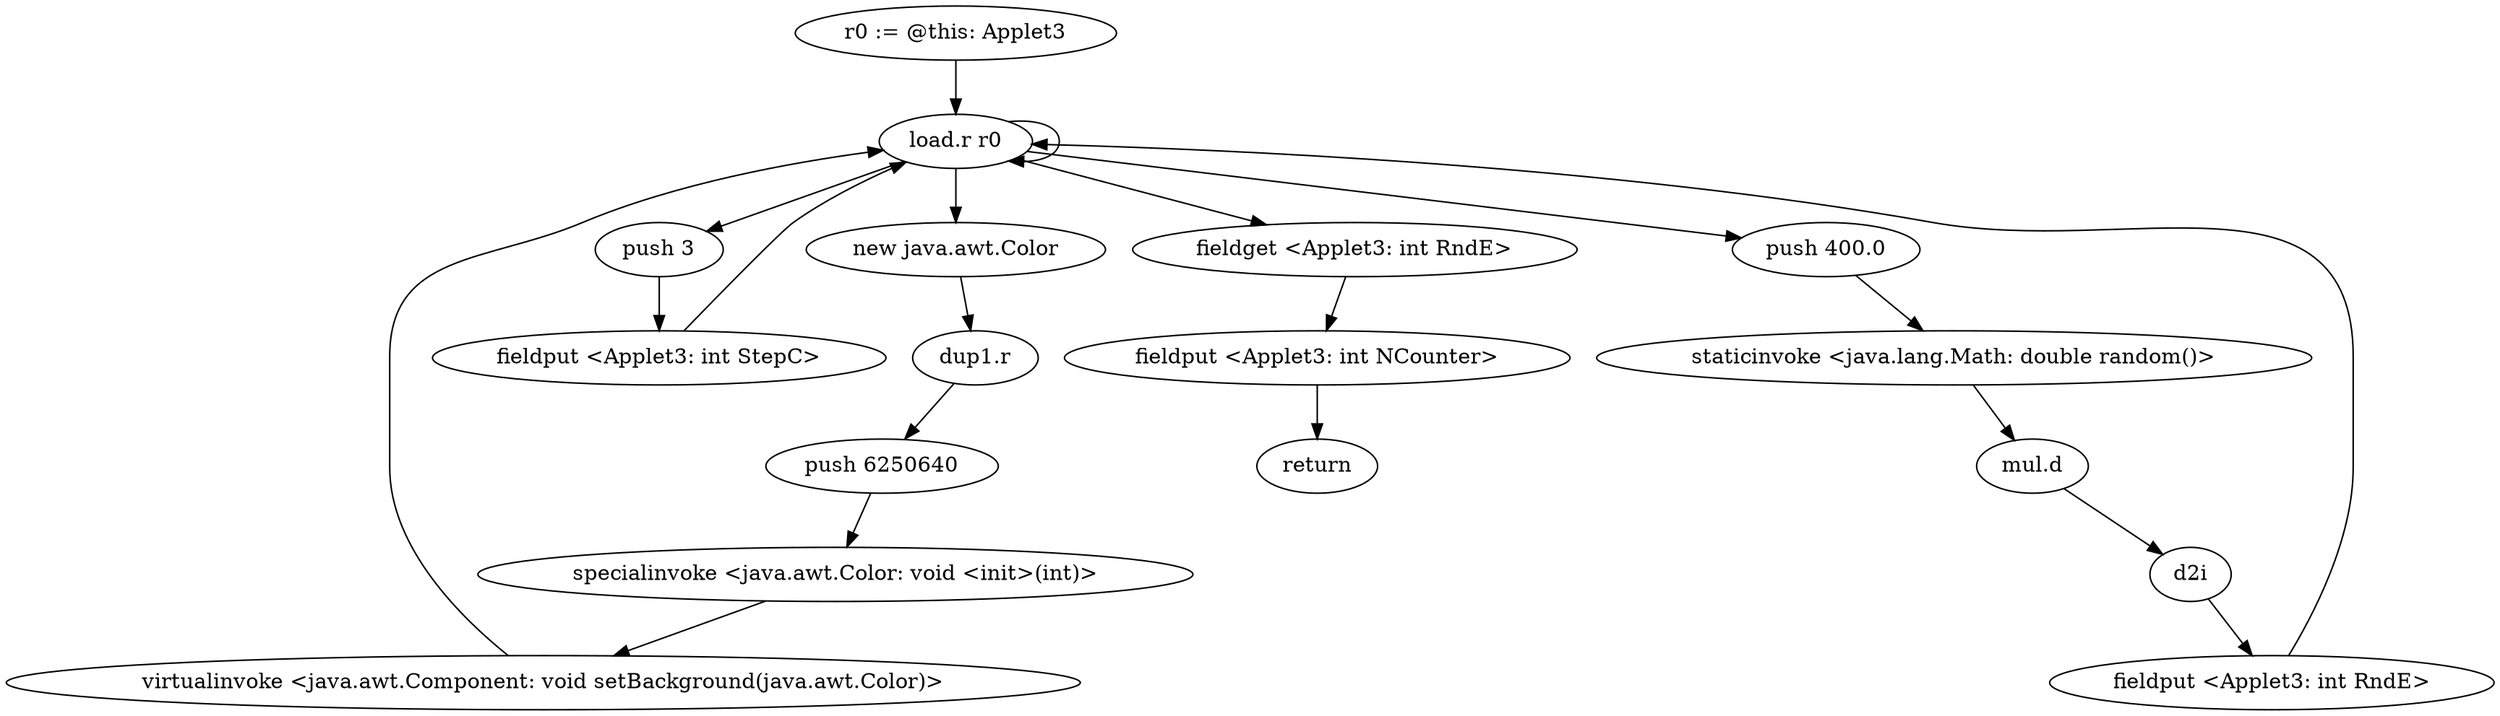 digraph "" {
    "r0 := @this: Applet3"
    "load.r r0"
    "r0 := @this: Applet3"->"load.r r0";
    "new java.awt.Color"
    "load.r r0"->"new java.awt.Color";
    "dup1.r"
    "new java.awt.Color"->"dup1.r";
    "push 6250640"
    "dup1.r"->"push 6250640";
    "specialinvoke <java.awt.Color: void <init>(int)>"
    "push 6250640"->"specialinvoke <java.awt.Color: void <init>(int)>";
    "virtualinvoke <java.awt.Component: void setBackground(java.awt.Color)>"
    "specialinvoke <java.awt.Color: void <init>(int)>"->"virtualinvoke <java.awt.Component: void setBackground(java.awt.Color)>";
    "virtualinvoke <java.awt.Component: void setBackground(java.awt.Color)>"->"load.r r0";
    "push 3"
    "load.r r0"->"push 3";
    "fieldput <Applet3: int StepC>"
    "push 3"->"fieldput <Applet3: int StepC>";
    "fieldput <Applet3: int StepC>"->"load.r r0";
    "push 400.0"
    "load.r r0"->"push 400.0";
    "staticinvoke <java.lang.Math: double random()>"
    "push 400.0"->"staticinvoke <java.lang.Math: double random()>";
    "mul.d"
    "staticinvoke <java.lang.Math: double random()>"->"mul.d";
    "d2i"
    "mul.d"->"d2i";
    "fieldput <Applet3: int RndE>"
    "d2i"->"fieldput <Applet3: int RndE>";
    "fieldput <Applet3: int RndE>"->"load.r r0";
    "load.r r0"->"load.r r0";
    "fieldget <Applet3: int RndE>"
    "load.r r0"->"fieldget <Applet3: int RndE>";
    "fieldput <Applet3: int NCounter>"
    "fieldget <Applet3: int RndE>"->"fieldput <Applet3: int NCounter>";
    "return"
    "fieldput <Applet3: int NCounter>"->"return";
}
